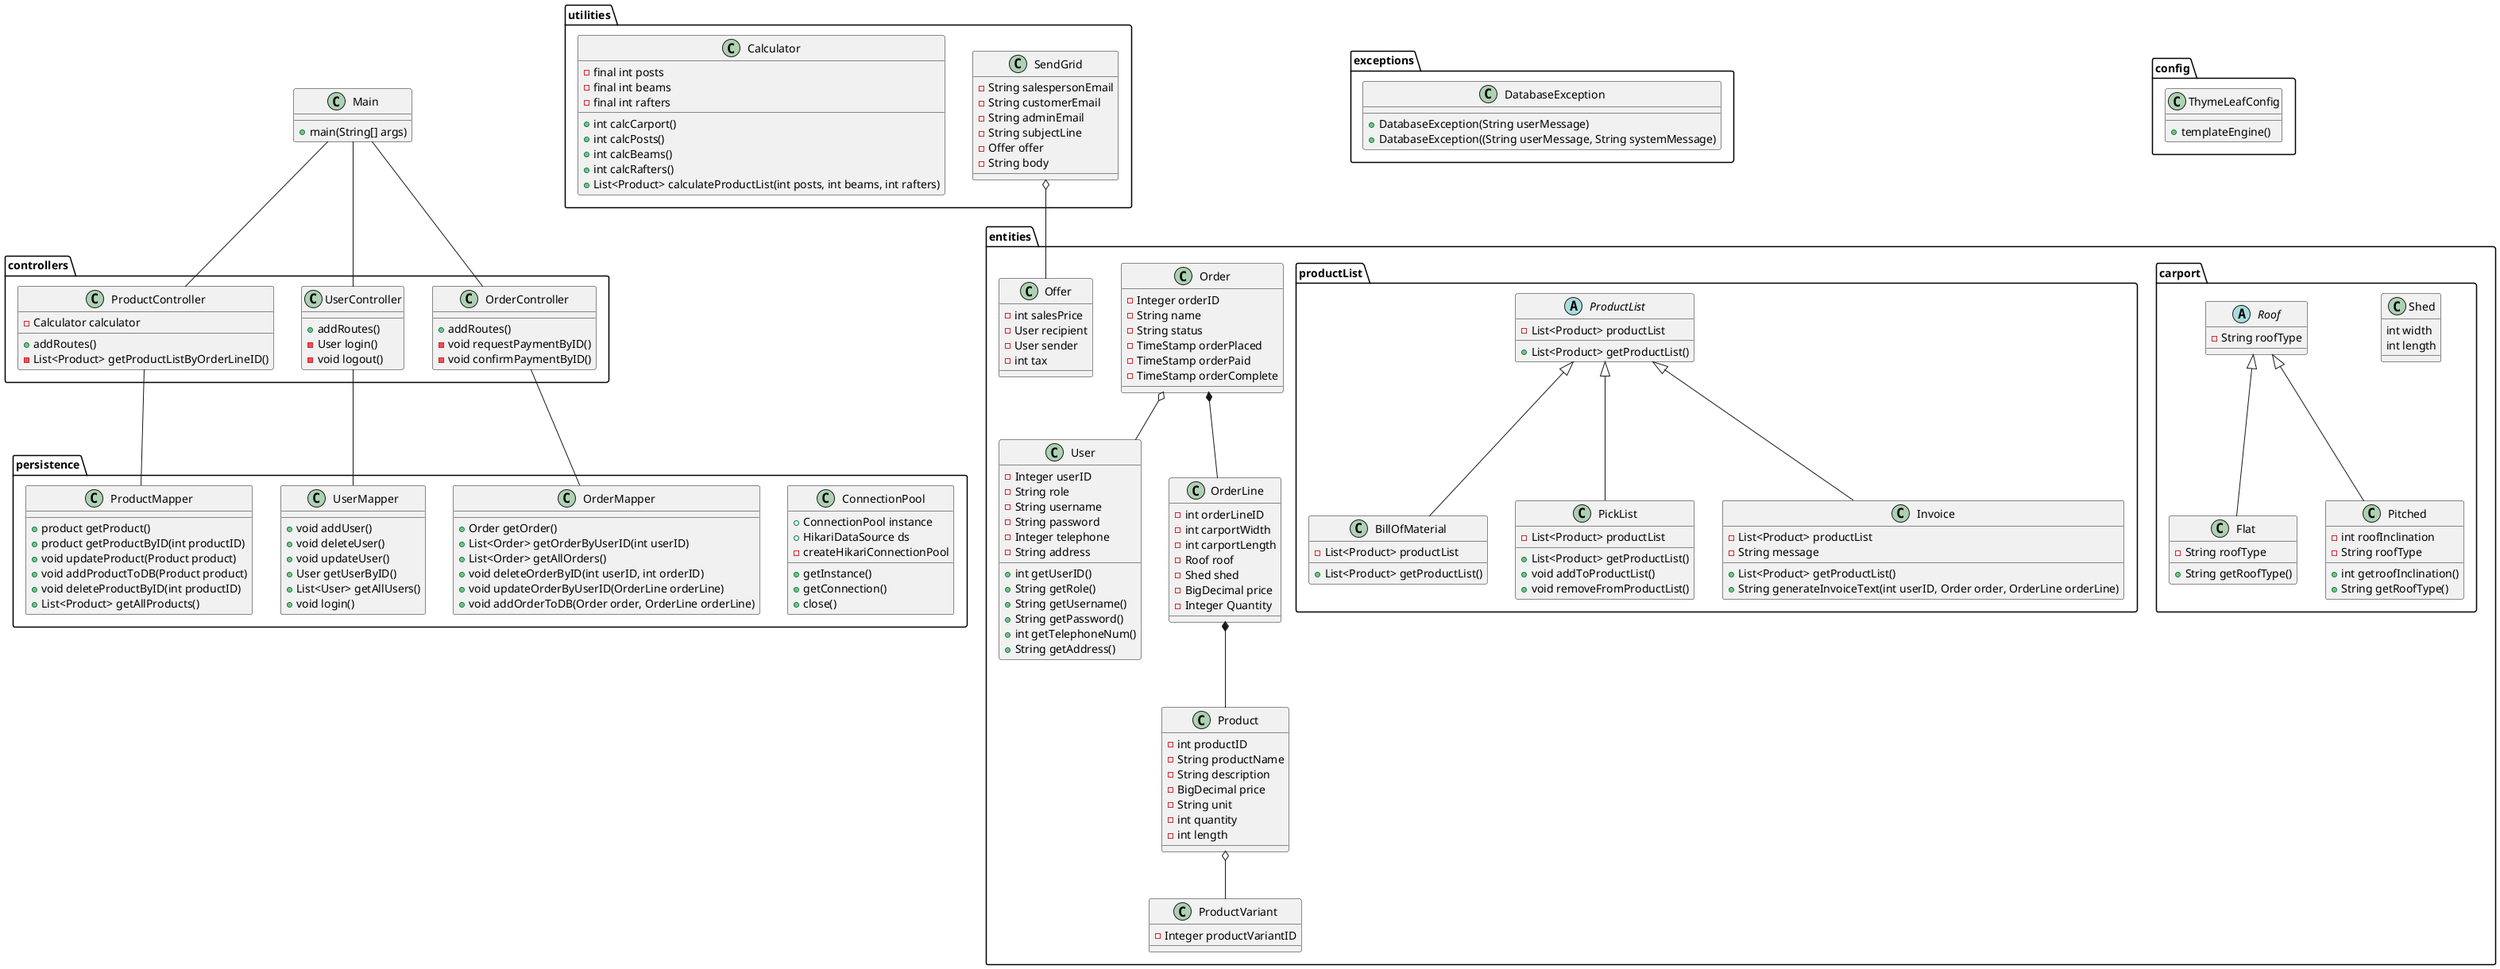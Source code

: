 @startuml
'https://plantuml.com/class-diagram


class Main {
+main(String[] args)
}

package utilities {
    class SendGrid
    {
    - String salespersonEmail
    - String customerEmail
    - String adminEmail
    - String subjectLine
    - Offer offer
    - String body
    }
    class Calculator
    {
'    det her vil ikke virke, posts, beams og rafters skal ikke ligge her
    - final int posts
    - final int beams
    - final int rafters
'    metoderne calc skal bruges i constructoren
    + int calcCarport()
    + int calcPosts()
    + int calcBeams()
    + int calcRafters()
    + List<Product> calculateProductList(int posts, int beams, int rafters)
    }
}

package controllers {
    class OrderController {
    + addRoutes()
    - void requestPaymentByID()
    - void confirmPaymentByID()
    }

    class UserController {
    + addRoutes()
    - User login()
    - void logout()

    }
    class ProductController {
    - Calculator calculator
    + addRoutes()
    - List<Product> getProductListByOrderLineID()
    }
}

package entities {
    class User{
    -Integer userID
    -String role
    -String username
    -String password
    -Integer telephone
    -String address

    + int getUserID()
    + String getRole()
    + String getUsername()
    + String getPassword()
    + int getTelephoneNum()
    + String getAddress()
    }

    class Order {
    -Integer orderID
    -String name
    -String status
    -TimeStamp orderPlaced
    -TimeStamp orderPaid
    -TimeStamp orderComplete
    }

    class OrderLine {
    -int orderLineID
    -int carportWidth
    -int carportLength
    - Roof roof
    -Shed shed
    -BigDecimal price
    -Integer Quantity
    }

    class Offer
    {
    - int salesPrice
    - User recipient
    - User sender
    - int tax
    }

    class Product {
    - int productID
    - String productName
    - String description
    - BigDecimal price
    - String unit
    - int quantity
    - int length
    }

    class ProductVariant {
    -Integer productVariantID
    }

package carport {
    class Shed
    {
    int width
    int length
    }

    abstract class Roof
    {
    -String roofType
    }
    class Flat
    {
    - String roofType
    + String getRoofType()
    }
    class Pitched{
    - int roofInclination
    - String roofType
    + int getroofInclination()
    + String getRoofType()
    }
    }

package productList {
abstract class ProductList
{
- List<Product> productList
+ List<Product> getProductList()
}
class BillOfMaterial
{
- List<Product> productList
+ List<Product> getProductList()
}
class PickList
{
- List<Product> productList
+ List<Product> getProductList()
+ void addToProductList()
+ void removeFromProductList()

}
class Invoice
{
- List<Product> productList
- String message
+ List<Product> getProductList()
+ String generateInvoiceText(int userID, Order order, OrderLine orderLine)
}
}
}

package exceptions {
    class DatabaseException
    {
    + DatabaseException(String userMessage)
    + DatabaseException((String userMessage, String systemMessage)
    }
}

package persistence {
    class ConnectionPool {
    +ConnectionPool instance
    +HikariDataSource ds
    'Ved ikke om de skal være static eller ej^
    +getInstance()
    +getConnection()
    +close()
    -createHikariConnectionPool
    }

    class OrderMapper {
    + Order getOrder()
    + List<Order> getOrderByUserID(int userID)
    + List<Order> getAllOrders()
    + void deleteOrderByID(int userID, int orderID)
    + void updateOrderByUserID(OrderLine orderLine)
    + void addOrderToDB(Order order, OrderLine orderLine)
    }

    class ProductMapper {
    + product getProduct()
    + product getProductByID(int productID)
    + void updateProduct(Product product)
    + void addProductToDB(Product product)
    + void deleteProductByID(int productID)
    + List<Product> getAllProducts()
    }

    class UserMapper {
    + void addUser()
    + void deleteUser()
    + void updateUser()
    + User getUserByID()
    + List<User> getAllUsers()
    + void login()
    }
}

package config {
class ThymeLeafConfig {
+ templateEngine()
}
}

Main -- OrderController
Main -- ProductController
Main -- UserController

OrderController -- OrderMapper
ProductController -- ProductMapper
UserController -- UserMapper

Order *-- OrderLine
Order o-- User
OrderLine *-- Product

Product o-- ProductVariant

SendGrid o-- Offer

ProductList <|-- BillOfMaterial
ProductList <|-- PickList
ProductList <|-- Invoice

Roof <|-- Flat
Roof <|-- Pitched

@enduml